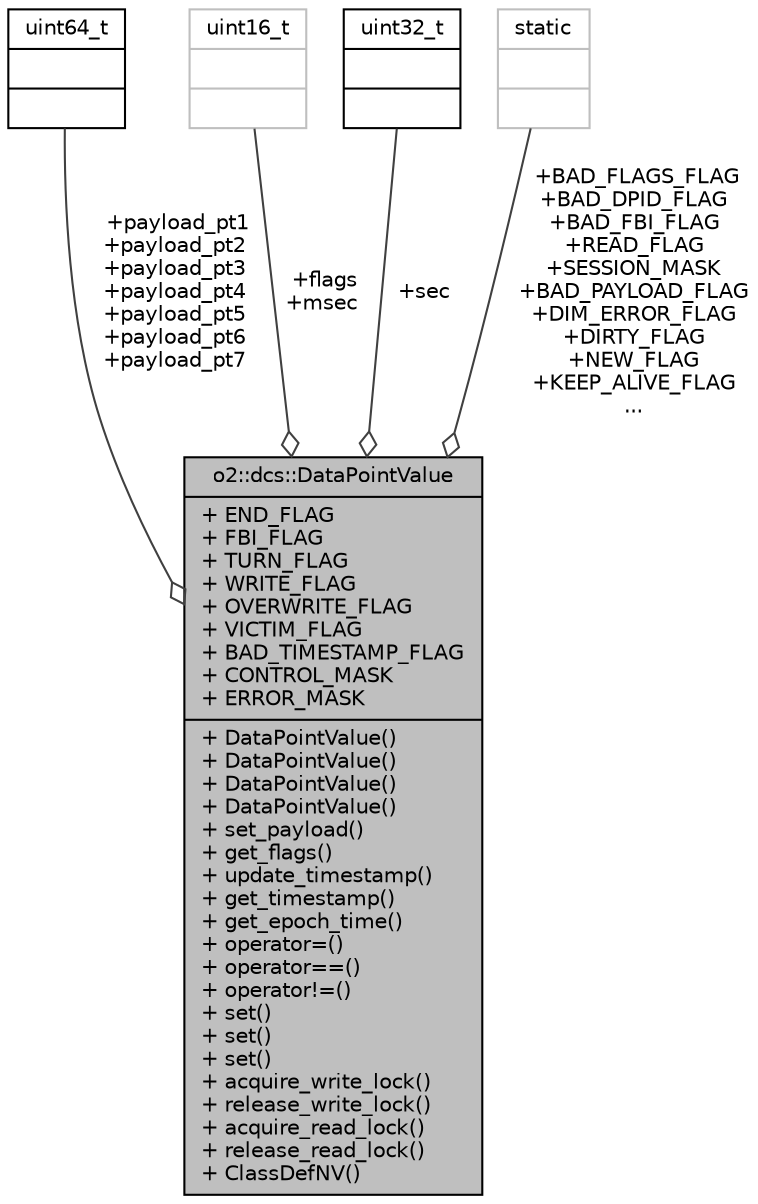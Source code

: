 digraph "o2::dcs::DataPointValue"
{
 // INTERACTIVE_SVG=YES
  bgcolor="transparent";
  edge [fontname="Helvetica",fontsize="10",labelfontname="Helvetica",labelfontsize="10"];
  node [fontname="Helvetica",fontsize="10",shape=record];
  Node1 [label="{o2::dcs::DataPointValue\n|+ END_FLAG\l+ FBI_FLAG\l+ TURN_FLAG\l+ WRITE_FLAG\l+ OVERWRITE_FLAG\l+ VICTIM_FLAG\l+ BAD_TIMESTAMP_FLAG\l+ CONTROL_MASK\l+ ERROR_MASK\l|+ DataPointValue()\l+ DataPointValue()\l+ DataPointValue()\l+ DataPointValue()\l+ set_payload()\l+ get_flags()\l+ update_timestamp()\l+ get_timestamp()\l+ get_epoch_time()\l+ operator=()\l+ operator==()\l+ operator!=()\l+ set()\l+ set()\l+ set()\l+ acquire_write_lock()\l+ release_write_lock()\l+ acquire_read_lock()\l+ release_read_lock()\l+ ClassDefNV()\l}",height=0.2,width=0.4,color="black", fillcolor="grey75", style="filled", fontcolor="black"];
  Node2 -> Node1 [color="grey25",fontsize="10",style="solid",label=" +payload_pt1\n+payload_pt2\n+payload_pt3\n+payload_pt4\n+payload_pt5\n+payload_pt6\n+payload_pt7" ,arrowhead="odiamond",fontname="Helvetica"];
  Node2 [label="{uint64_t\n||}",height=0.2,width=0.4,color="black",URL="$d6/d30/classuint64__t.html"];
  Node3 -> Node1 [color="grey25",fontsize="10",style="solid",label=" +flags\n+msec" ,arrowhead="odiamond",fontname="Helvetica"];
  Node3 [label="{uint16_t\n||}",height=0.2,width=0.4,color="grey75"];
  Node4 -> Node1 [color="grey25",fontsize="10",style="solid",label=" +sec" ,arrowhead="odiamond",fontname="Helvetica"];
  Node4 [label="{uint32_t\n||}",height=0.2,width=0.4,color="black",URL="$d3/d87/classuint32__t.html"];
  Node5 -> Node1 [color="grey25",fontsize="10",style="solid",label=" +BAD_FLAGS_FLAG\n+BAD_DPID_FLAG\n+BAD_FBI_FLAG\n+READ_FLAG\n+SESSION_MASK\n+BAD_PAYLOAD_FLAG\n+DIM_ERROR_FLAG\n+DIRTY_FLAG\n+NEW_FLAG\n+KEEP_ALIVE_FLAG\n..." ,arrowhead="odiamond",fontname="Helvetica"];
  Node5 [label="{static\n||}",height=0.2,width=0.4,color="grey75"];
}
